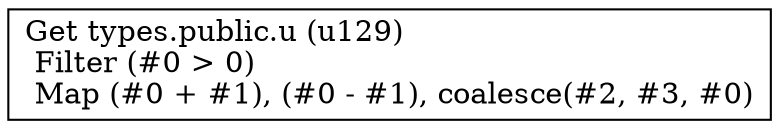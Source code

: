 digraph G {
    node0 [shape = record, label=" Get types.public.u (u129)\l Filter (#0 \> 0)\l Map (#0 + #1), (#0 - #1), coalesce(#2, #3, #0)\l"]
}
